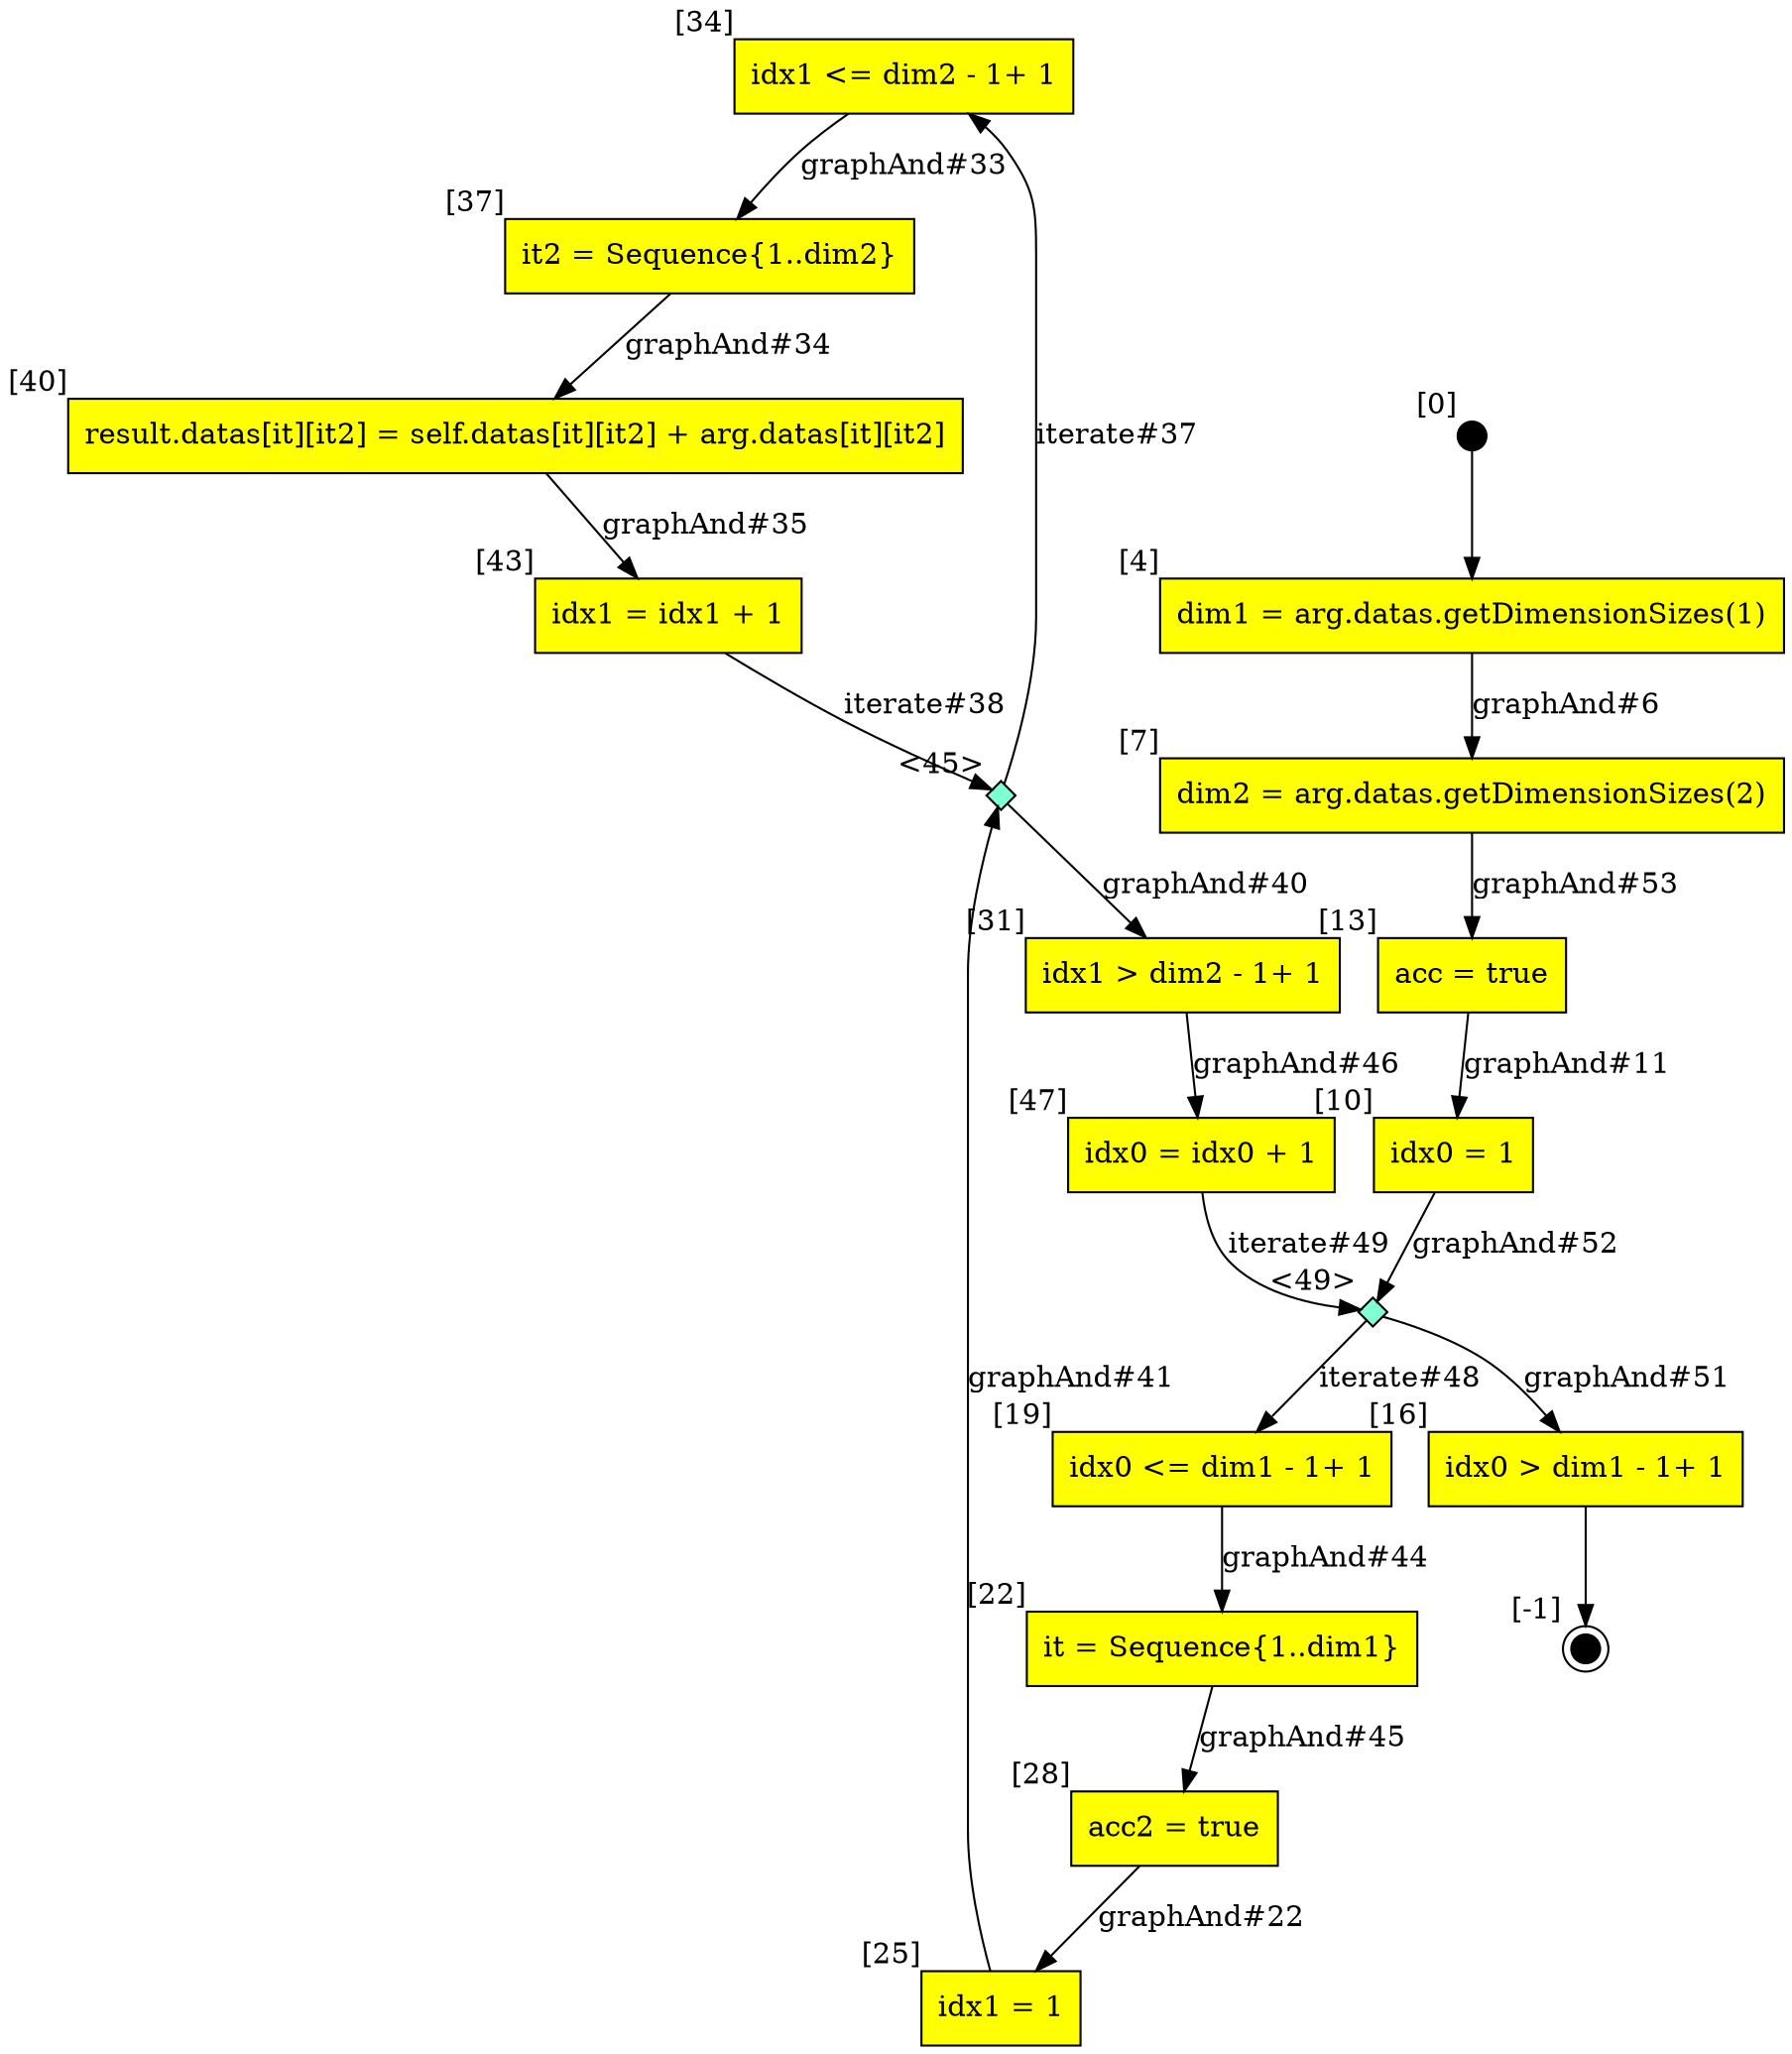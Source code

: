 digraph CLG {
  34 [shape="box", label="idx1 <= dim2 - 1+ 1", style=filled, fillcolor=yellow, xlabel="[34]"];
  3 [style=filled, fillcolor=black, shape="circle", label="", fixedsize=true, width=.2, height=.2, xlabel="[0]"];
  4 [shape="box", label="dim1 = arg.datas.getDimensionSizes(1)", style=filled, fillcolor=yellow, xlabel="[4]"];
  37 [shape="box", label="it2 = Sequence{1..dim2}", style=filled, fillcolor=yellow, xlabel="[37]"];
  7 [shape="box", label="dim2 = arg.datas.getDimensionSizes(2)", style=filled, fillcolor=yellow, xlabel="[7]"];
  40 [shape="box", label="result.datas[it][it2] = self.datas[it][it2] + arg.datas[it][it2]", style=filled, fillcolor=yellow, xlabel="[40]"];
  10 [shape="box", label="idx0 = 1", style=filled, fillcolor=yellow, xlabel="[10]"];
  43 [shape="box", label="idx1 = idx1 + 1", style=filled, fillcolor=yellow, xlabel="[43]"];
  13 [shape="box", label="acc = true", style=filled, fillcolor=yellow, xlabel="[13]"];
  45 [shape="diamond", label="", xlabel="<45>", style=filled, fillcolor=aquamarine, fixedsize=true, width=.2, height=.2];
  47 [shape="box", label="idx0 = idx0 + 1", style=filled, fillcolor=yellow, xlabel="[47]"];
  16 [shape="box", label="idx0 > dim1 - 1+ 1", style=filled, fillcolor=yellow, xlabel="[16]"];
  49 [shape="diamond", label="", xlabel="<49>", style=filled, fillcolor=aquamarine, fixedsize=true, width=.2, height=.2];
  17 [style=filled, fillcolor=black, shape="doublecircle", label="", fixedsize=true, width=.2, height=.2, xlabel="[-1]"];
  19 [shape="box", label="idx0 <= dim1 - 1+ 1", style=filled, fillcolor=yellow, xlabel="[19]"];
  22 [shape="box", label="it = Sequence{1..dim1}", style=filled, fillcolor=yellow, xlabel="[22]"];
  25 [shape="box", label="idx1 = 1", style=filled, fillcolor=yellow, xlabel="[25]"];
  28 [shape="box", label="acc2 = true", style=filled, fillcolor=yellow, xlabel="[28]"];
  31 [shape="box", label="idx1 > dim2 - 1+ 1", style=filled, fillcolor=yellow, xlabel="[31]"];
  34 -> 37[label="graphAnd#33"];
  3 -> 4;
  37 -> 40[label="graphAnd#34"];
  40 -> 43[label="graphAnd#35"];
  45 -> 34[label="iterate#37"];
  4 -> 7[label="graphAnd#6"];
  43 -> 45[label="iterate#38"];
  45 -> 31[label="graphAnd#40"];
  25 -> 45[label="graphAnd#41"];
  13 -> 10[label="graphAnd#11"];
  19 -> 22[label="graphAnd#44"];
  22 -> 28[label="graphAnd#45"];
  16 -> 17;
  31 -> 47[label="graphAnd#46"];
  49 -> 19[label="iterate#48"];
  47 -> 49[label="iterate#49"];
  49 -> 16[label="graphAnd#51"];
  10 -> 49[label="graphAnd#52"];
  7 -> 13[label="graphAnd#53"];
  28 -> 25[label="graphAnd#22"];
}
